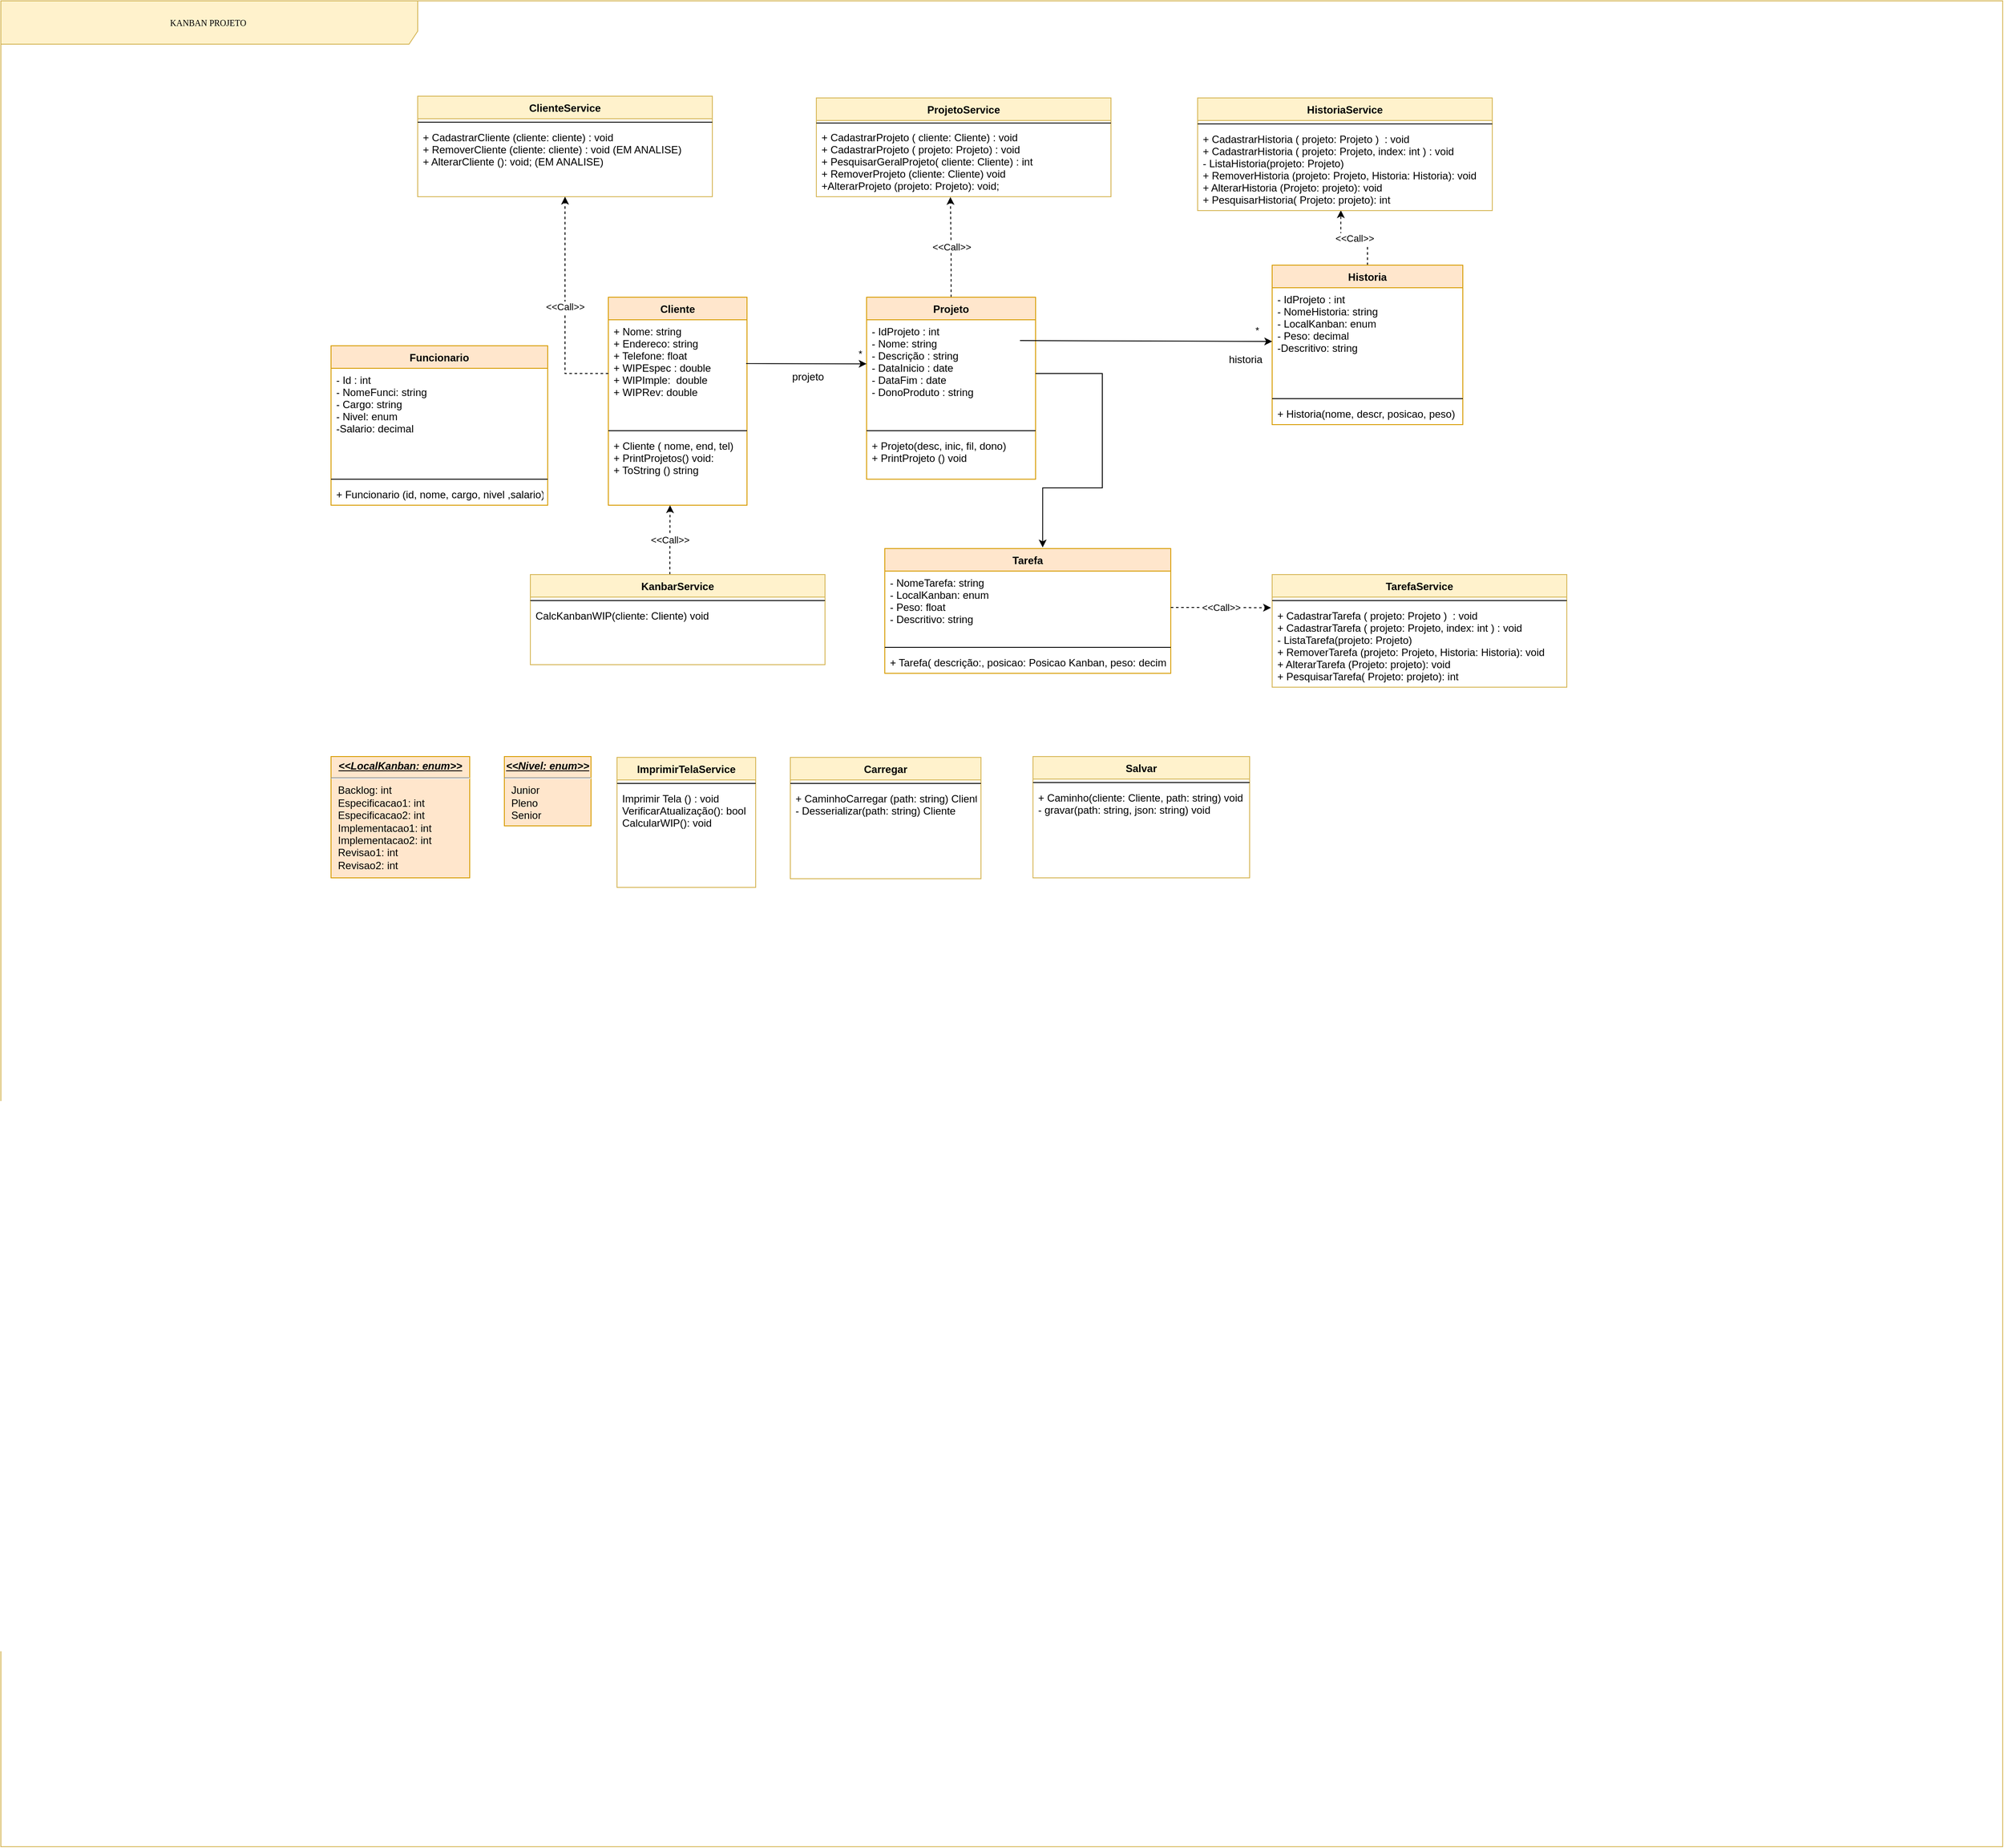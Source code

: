<mxfile version="16.0.2" type="device"><diagram name="Page-1" id="c4acf3e9-155e-7222-9cf6-157b1a14988f"><mxGraphModel dx="1597" dy="2086" grid="1" gridSize="10" guides="1" tooltips="1" connect="1" arrows="1" fold="1" page="1" pageScale="1" pageWidth="850" pageHeight="1100" background="none" math="0" shadow="0"><root><mxCell id="0"/><mxCell id="1" parent="0"/><mxCell id="5EQMCUn3V3b_H1tTBjYt-36" value="KANBAN PROJETO&amp;nbsp;" style="shape=umlFrame;whiteSpace=wrap;html=1;rounded=0;shadow=0;comic=0;labelBackgroundColor=none;strokeWidth=1;fontFamily=Verdana;fontSize=10;align=center;fillColor=#fff2cc;strokeColor=#d6b656;width=481;height=50;" parent="1" vertex="1"><mxGeometry x="209" y="-1040" width="2310" height="2130" as="geometry"/></mxCell><mxCell id="yaDTmzA3mGwhJxlh2A7t-3" value="&amp;lt;&amp;lt;Call&amp;gt;&amp;gt;" style="edgeStyle=orthogonalEdgeStyle;rounded=0;orthogonalLoop=1;jettySize=auto;html=1;entryX=0.455;entryY=1.004;entryDx=0;entryDy=0;entryPerimeter=0;dashed=1;" edge="1" parent="1" source="5EQMCUn3V3b_H1tTBjYt-5" target="XKX9f8Z2N247sS6yiGiU-8"><mxGeometry relative="1" as="geometry"/></mxCell><mxCell id="5EQMCUn3V3b_H1tTBjYt-5" value="Projeto" style="swimlane;fontStyle=1;align=center;verticalAlign=top;childLayout=stackLayout;horizontal=1;startSize=26;horizontalStack=0;resizeParent=1;resizeParentMax=0;resizeLast=0;collapsible=1;marginBottom=0;fillColor=#ffe6cc;strokeColor=#d79b00;" parent="1" vertex="1"><mxGeometry x="1208" y="-698" width="195" height="210" as="geometry"/></mxCell><mxCell id="5EQMCUn3V3b_H1tTBjYt-6" value="- IdProjeto : int&#10;- Nome: string&#10;- Descrição : string&#10;- DataInicio : date&#10;- DataFim : date&#10;- DonoProduto : string&#10;" style="text;strokeColor=none;fillColor=none;align=left;verticalAlign=top;spacingLeft=4;spacingRight=4;overflow=hidden;rotatable=0;points=[[0,0.5],[1,0.5]];portConstraint=eastwest;" parent="5EQMCUn3V3b_H1tTBjYt-5" vertex="1"><mxGeometry y="26" width="195" height="124" as="geometry"/></mxCell><mxCell id="5EQMCUn3V3b_H1tTBjYt-7" value="" style="line;strokeWidth=1;fillColor=none;align=left;verticalAlign=middle;spacingTop=-1;spacingLeft=3;spacingRight=3;rotatable=0;labelPosition=right;points=[];portConstraint=eastwest;" parent="5EQMCUn3V3b_H1tTBjYt-5" vertex="1"><mxGeometry y="150" width="195" height="8" as="geometry"/></mxCell><mxCell id="5EQMCUn3V3b_H1tTBjYt-8" value="+ Projeto(desc, inic, fil, dono)&#10;+ PrintProjeto () void" style="text;strokeColor=none;fillColor=none;align=left;verticalAlign=top;spacingLeft=4;spacingRight=4;overflow=hidden;rotatable=0;points=[[0,0.5],[1,0.5]];portConstraint=eastwest;" parent="5EQMCUn3V3b_H1tTBjYt-5" vertex="1"><mxGeometry y="158" width="195" height="52" as="geometry"/></mxCell><mxCell id="5EQMCUn3V3b_H1tTBjYt-10" value="Cliente" style="swimlane;fontStyle=1;align=center;verticalAlign=top;childLayout=stackLayout;horizontal=1;startSize=26;horizontalStack=0;resizeParent=1;resizeParentMax=0;resizeLast=0;collapsible=1;marginBottom=0;fillColor=#ffe6cc;strokeColor=#d79b00;" parent="1" vertex="1"><mxGeometry x="910" y="-698" width="160" height="240" as="geometry"/></mxCell><mxCell id="5EQMCUn3V3b_H1tTBjYt-11" value="+ Nome: string&#10;+ Endereco: string&#10;+ Telefone: float&#10;+ WIPEspec : double&#10;+ WIPImple:  double&#10;+ WIPRev: double" style="text;strokeColor=none;fillColor=none;align=left;verticalAlign=top;spacingLeft=4;spacingRight=4;overflow=hidden;rotatable=0;points=[[0,0.5],[1,0.5]];portConstraint=eastwest;" parent="5EQMCUn3V3b_H1tTBjYt-10" vertex="1"><mxGeometry y="26" width="160" height="124" as="geometry"/></mxCell><mxCell id="5EQMCUn3V3b_H1tTBjYt-12" value="" style="line;strokeWidth=1;fillColor=none;align=left;verticalAlign=middle;spacingTop=-1;spacingLeft=3;spacingRight=3;rotatable=0;labelPosition=right;points=[];portConstraint=eastwest;" parent="5EQMCUn3V3b_H1tTBjYt-10" vertex="1"><mxGeometry y="150" width="160" height="8" as="geometry"/></mxCell><mxCell id="5EQMCUn3V3b_H1tTBjYt-13" value="+ Cliente ( nome, end, tel)&#10;+ PrintProjetos() void:&#10;+ ToString () string" style="text;strokeColor=none;fillColor=none;align=left;verticalAlign=top;spacingLeft=4;spacingRight=4;overflow=hidden;rotatable=0;points=[[0,0.5],[1,0.5]];portConstraint=eastwest;" parent="5EQMCUn3V3b_H1tTBjYt-10" vertex="1"><mxGeometry y="158" width="160" height="82" as="geometry"/></mxCell><mxCell id="yaDTmzA3mGwhJxlh2A7t-4" value="&amp;lt;&amp;lt;Call&amp;gt;&amp;gt;" style="edgeStyle=orthogonalEdgeStyle;rounded=0;orthogonalLoop=1;jettySize=auto;html=1;entryX=0.486;entryY=0.996;entryDx=0;entryDy=0;entryPerimeter=0;dashed=1;" edge="1" parent="1" source="5EQMCUn3V3b_H1tTBjYt-14" target="XKX9f8Z2N247sS6yiGiU-11"><mxGeometry relative="1" as="geometry"/></mxCell><mxCell id="5EQMCUn3V3b_H1tTBjYt-14" value="Historia" style="swimlane;fontStyle=1;align=center;verticalAlign=top;childLayout=stackLayout;horizontal=1;startSize=26;horizontalStack=0;resizeParent=1;resizeParentMax=0;resizeLast=0;collapsible=1;marginBottom=0;fillColor=#ffe6cc;strokeColor=#d79b00;" parent="1" vertex="1"><mxGeometry x="1676" y="-735" width="220" height="184" as="geometry"/></mxCell><mxCell id="5EQMCUn3V3b_H1tTBjYt-15" value="- IdProjeto : int&#10;- NomeHistoria: string&#10;- LocalKanban: enum&#10;- Peso: decimal&#10;-Descritivo: string" style="text;strokeColor=none;fillColor=none;align=left;verticalAlign=top;spacingLeft=4;spacingRight=4;overflow=hidden;rotatable=0;points=[[0,0.5],[1,0.5]];portConstraint=eastwest;" parent="5EQMCUn3V3b_H1tTBjYt-14" vertex="1"><mxGeometry y="26" width="220" height="124" as="geometry"/></mxCell><mxCell id="5EQMCUn3V3b_H1tTBjYt-16" value="" style="line;strokeWidth=1;fillColor=none;align=left;verticalAlign=middle;spacingTop=-1;spacingLeft=3;spacingRight=3;rotatable=0;labelPosition=right;points=[];portConstraint=eastwest;" parent="5EQMCUn3V3b_H1tTBjYt-14" vertex="1"><mxGeometry y="150" width="220" height="8" as="geometry"/></mxCell><mxCell id="5EQMCUn3V3b_H1tTBjYt-17" value="+ Historia(nome, descr, posicao, peso)" style="text;strokeColor=none;fillColor=none;align=left;verticalAlign=top;spacingLeft=4;spacingRight=4;overflow=hidden;rotatable=0;points=[[0,0.5],[1,0.5]];portConstraint=eastwest;" parent="5EQMCUn3V3b_H1tTBjYt-14" vertex="1"><mxGeometry y="158" width="220" height="26" as="geometry"/></mxCell><mxCell id="5EQMCUn3V3b_H1tTBjYt-18" value="Tarefa" style="swimlane;fontStyle=1;align=center;verticalAlign=top;childLayout=stackLayout;horizontal=1;startSize=26;horizontalStack=0;resizeParent=1;resizeParentMax=0;resizeLast=0;collapsible=1;marginBottom=0;fillColor=#ffe6cc;strokeColor=#d79b00;" parent="1" vertex="1"><mxGeometry x="1229" y="-408" width="330" height="144" as="geometry"/></mxCell><mxCell id="5EQMCUn3V3b_H1tTBjYt-19" value="- NomeTarefa: string&#10;- LocalKanban: enum&#10;- Peso: float&#10;- Descritivo: string&#10;" style="text;strokeColor=none;fillColor=none;align=left;verticalAlign=top;spacingLeft=4;spacingRight=4;overflow=hidden;rotatable=0;points=[[0,0.5],[1,0.5]];portConstraint=eastwest;" parent="5EQMCUn3V3b_H1tTBjYt-18" vertex="1"><mxGeometry y="26" width="330" height="84" as="geometry"/></mxCell><mxCell id="5EQMCUn3V3b_H1tTBjYt-20" value="" style="line;strokeWidth=1;fillColor=none;align=left;verticalAlign=middle;spacingTop=-1;spacingLeft=3;spacingRight=3;rotatable=0;labelPosition=right;points=[];portConstraint=eastwest;" parent="5EQMCUn3V3b_H1tTBjYt-18" vertex="1"><mxGeometry y="110" width="330" height="8" as="geometry"/></mxCell><mxCell id="5EQMCUn3V3b_H1tTBjYt-21" value="+ Tarefa( descrição:, posicao: Posicao Kanban, peso: decimal" style="text;strokeColor=none;fillColor=none;align=left;verticalAlign=top;spacingLeft=4;spacingRight=4;overflow=hidden;rotatable=0;points=[[0,0.5],[1,0.5]];portConstraint=eastwest;" parent="5EQMCUn3V3b_H1tTBjYt-18" vertex="1"><mxGeometry y="118" width="330" height="26" as="geometry"/></mxCell><mxCell id="5EQMCUn3V3b_H1tTBjYt-22" value="Funcionario" style="swimlane;fontStyle=1;align=center;verticalAlign=top;childLayout=stackLayout;horizontal=1;startSize=26;horizontalStack=0;resizeParent=1;resizeParentMax=0;resizeLast=0;collapsible=1;marginBottom=0;fillColor=#ffe6cc;strokeColor=#d79b00;" parent="1" vertex="1"><mxGeometry x="590" y="-642" width="250" height="184" as="geometry"/></mxCell><mxCell id="5EQMCUn3V3b_H1tTBjYt-23" value="- Id : int&#10;- NomeFunci: string&#10;- Cargo: string&#10;- Nivel: enum&#10;-Salario: decimal&#10;" style="text;strokeColor=none;fillColor=none;align=left;verticalAlign=top;spacingLeft=4;spacingRight=4;overflow=hidden;rotatable=0;points=[[0,0.5],[1,0.5]];portConstraint=eastwest;" parent="5EQMCUn3V3b_H1tTBjYt-22" vertex="1"><mxGeometry y="26" width="250" height="124" as="geometry"/></mxCell><mxCell id="5EQMCUn3V3b_H1tTBjYt-24" value="" style="line;strokeWidth=1;fillColor=none;align=left;verticalAlign=middle;spacingTop=-1;spacingLeft=3;spacingRight=3;rotatable=0;labelPosition=right;points=[];portConstraint=eastwest;" parent="5EQMCUn3V3b_H1tTBjYt-22" vertex="1"><mxGeometry y="150" width="250" height="8" as="geometry"/></mxCell><mxCell id="5EQMCUn3V3b_H1tTBjYt-25" value="+ Funcionario (id, nome, cargo, nivel ,salario)" style="text;strokeColor=none;fillColor=none;align=left;verticalAlign=top;spacingLeft=4;spacingRight=4;overflow=hidden;rotatable=0;points=[[0,0.5],[1,0.5]];portConstraint=eastwest;" parent="5EQMCUn3V3b_H1tTBjYt-22" vertex="1"><mxGeometry y="158" width="250" height="26" as="geometry"/></mxCell><mxCell id="5EQMCUn3V3b_H1tTBjYt-26" value="&lt;p style=&quot;margin: 0px ; margin-top: 4px ; text-align: center ; text-decoration: underline&quot;&gt;&lt;b&gt;&lt;i&gt;&amp;lt;&amp;lt;LocalKanban: enum&amp;gt;&amp;gt;&lt;/i&gt;&lt;/b&gt;&lt;/p&gt;&lt;hr&gt;&lt;p style=&quot;margin: 0px ; margin-left: 8px&quot;&gt;Backlog: int&lt;/p&gt;&lt;p style=&quot;margin: 0px ; margin-left: 8px&quot;&gt;Especificacao1: int&lt;/p&gt;&lt;p style=&quot;margin: 0px ; margin-left: 8px&quot;&gt;Especificacao2: int&lt;/p&gt;&lt;p style=&quot;margin: 0px ; margin-left: 8px&quot;&gt;Implementacao1: int&lt;/p&gt;&lt;p style=&quot;margin: 0px ; margin-left: 8px&quot;&gt;Implementacao2: int&lt;/p&gt;&lt;p style=&quot;margin: 0px ; margin-left: 8px&quot;&gt;Revisao1: int&lt;/p&gt;&lt;p style=&quot;margin: 0px ; margin-left: 8px&quot;&gt;Revisao2: int&lt;/p&gt;" style="verticalAlign=top;align=left;overflow=fill;fontSize=12;fontFamily=Helvetica;html=1;fillColor=#ffe6cc;strokeColor=#d79b00;" parent="1" vertex="1"><mxGeometry x="590" y="-168" width="160" height="140" as="geometry"/></mxCell><mxCell id="5EQMCUn3V3b_H1tTBjYt-27" value="&lt;p style=&quot;margin: 0px ; margin-top: 4px ; text-align: center ; text-decoration: underline&quot;&gt;&lt;b&gt;&lt;i&gt;&amp;lt;&amp;lt;Nivel: enum&amp;gt;&amp;gt;&lt;/i&gt;&lt;/b&gt;&lt;/p&gt;&lt;hr&gt;&lt;p style=&quot;margin: 0px ; margin-left: 8px&quot;&gt;Junior&lt;/p&gt;&lt;p style=&quot;margin: 0px ; margin-left: 8px&quot;&gt;&lt;span&gt;Pleno&lt;/span&gt;&lt;br&gt;&lt;/p&gt;&lt;p style=&quot;margin: 0px ; margin-left: 8px&quot;&gt;&lt;span&gt;Senior&lt;/span&gt;&lt;br&gt;&lt;/p&gt;&lt;p style=&quot;margin: 0px ; margin-left: 8px&quot;&gt;&lt;br&gt;&lt;/p&gt;" style="verticalAlign=top;align=left;overflow=fill;fontSize=12;fontFamily=Helvetica;html=1;fillColor=#ffe6cc;strokeColor=#d79b00;" parent="1" vertex="1"><mxGeometry x="790" y="-168" width="100" height="80" as="geometry"/></mxCell><mxCell id="XKX9f8Z2N247sS6yiGiU-5" value="ProjetoService" style="swimlane;fontStyle=1;align=center;verticalAlign=top;childLayout=stackLayout;horizontal=1;startSize=26;horizontalStack=0;resizeParent=1;resizeParentMax=0;resizeLast=0;collapsible=1;marginBottom=0;fillColor=#fff2cc;strokeColor=#d6b656;" parent="1" vertex="1"><mxGeometry x="1150" y="-928" width="340" height="114" as="geometry"/></mxCell><mxCell id="XKX9f8Z2N247sS6yiGiU-7" value="" style="line;strokeWidth=1;fillColor=none;align=left;verticalAlign=middle;spacingTop=-1;spacingLeft=3;spacingRight=3;rotatable=0;labelPosition=right;points=[];portConstraint=eastwest;" parent="XKX9f8Z2N247sS6yiGiU-5" vertex="1"><mxGeometry y="26" width="340" height="6" as="geometry"/></mxCell><mxCell id="XKX9f8Z2N247sS6yiGiU-8" value="+ CadastrarProjeto ( cliente: Cliente) : void&#10;+ CadastrarProjeto ( projeto: Projeto) : void&#10;+ PesquisarGeralProjeto( cliente: Cliente) : int&#10;+ RemoverProjeto (cliente: Cliente) void&#10;+AlterarProjeto (projeto: Projeto): void;" style="text;strokeColor=none;fillColor=none;align=left;verticalAlign=top;spacingLeft=4;spacingRight=4;overflow=hidden;rotatable=0;points=[[0,0.5],[1,0.5]];portConstraint=eastwest;" parent="XKX9f8Z2N247sS6yiGiU-5" vertex="1"><mxGeometry y="32" width="340" height="82" as="geometry"/></mxCell><mxCell id="XKX9f8Z2N247sS6yiGiU-9" value="HistoriaService" style="swimlane;fontStyle=1;align=center;verticalAlign=top;childLayout=stackLayout;horizontal=1;startSize=26;horizontalStack=0;resizeParent=1;resizeParentMax=0;resizeLast=0;collapsible=1;marginBottom=0;fillColor=#fff2cc;strokeColor=#d6b656;" parent="1" vertex="1"><mxGeometry x="1590" y="-928" width="340" height="130" as="geometry"/></mxCell><mxCell id="XKX9f8Z2N247sS6yiGiU-10" value="" style="line;strokeWidth=1;fillColor=none;align=left;verticalAlign=middle;spacingTop=-1;spacingLeft=3;spacingRight=3;rotatable=0;labelPosition=right;points=[];portConstraint=eastwest;" parent="XKX9f8Z2N247sS6yiGiU-9" vertex="1"><mxGeometry y="26" width="340" height="8" as="geometry"/></mxCell><mxCell id="XKX9f8Z2N247sS6yiGiU-11" value="+ CadastrarHistoria ( projeto: Projeto )  : void&#10;+ CadastrarHistoria ( projeto: Projeto, index: int ) : void&#10;- ListaHistoria(projeto: Projeto)&#10;+ RemoverHistoria (projeto: Projeto, Historia: Historia): void&#10;+ AlterarHistoria (Projeto: projeto): void&#10;+ PesquisarHistoria( Projeto: projeto): int" style="text;strokeColor=none;fillColor=none;align=left;verticalAlign=top;spacingLeft=4;spacingRight=4;overflow=hidden;rotatable=0;points=[[0,0.5],[1,0.5]];portConstraint=eastwest;" parent="XKX9f8Z2N247sS6yiGiU-9" vertex="1"><mxGeometry y="34" width="340" height="96" as="geometry"/></mxCell><mxCell id="XKX9f8Z2N247sS6yiGiU-12" value="TarefaService" style="swimlane;fontStyle=1;align=center;verticalAlign=top;childLayout=stackLayout;horizontal=1;startSize=26;horizontalStack=0;resizeParent=1;resizeParentMax=0;resizeLast=0;collapsible=1;marginBottom=0;fillColor=#fff2cc;strokeColor=#d6b656;" parent="1" vertex="1"><mxGeometry x="1676" y="-378" width="340" height="130" as="geometry"/></mxCell><mxCell id="XKX9f8Z2N247sS6yiGiU-13" value="" style="line;strokeWidth=1;fillColor=none;align=left;verticalAlign=middle;spacingTop=-1;spacingLeft=3;spacingRight=3;rotatable=0;labelPosition=right;points=[];portConstraint=eastwest;" parent="XKX9f8Z2N247sS6yiGiU-12" vertex="1"><mxGeometry y="26" width="340" height="8" as="geometry"/></mxCell><mxCell id="XKX9f8Z2N247sS6yiGiU-14" value="+ CadastrarTarefa ( projeto: Projeto )  : void&#10;+ CadastrarTarefa ( projeto: Projeto, index: int ) : void&#10;- ListaTarefa(projeto: Projeto)&#10;+ RemoverTarefa (projeto: Projeto, Historia: Historia): void&#10;+ AlterarTarefa (Projeto: projeto): void&#10;+ PesquisarTarefa( Projeto: projeto): int" style="text;strokeColor=none;fillColor=none;align=left;verticalAlign=top;spacingLeft=4;spacingRight=4;overflow=hidden;rotatable=0;points=[[0,0.5],[1,0.5]];portConstraint=eastwest;" parent="XKX9f8Z2N247sS6yiGiU-12" vertex="1"><mxGeometry y="34" width="340" height="96" as="geometry"/></mxCell><mxCell id="XKX9f8Z2N247sS6yiGiU-26" value="ImprimirTelaService" style="swimlane;fontStyle=1;align=center;verticalAlign=top;childLayout=stackLayout;horizontal=1;startSize=26;horizontalStack=0;resizeParent=1;resizeParentMax=0;resizeLast=0;collapsible=1;marginBottom=0;fillColor=#fff2cc;strokeColor=#d6b656;" parent="1" vertex="1"><mxGeometry x="920" y="-167" width="160" height="150" as="geometry"/></mxCell><mxCell id="XKX9f8Z2N247sS6yiGiU-28" value="" style="line;strokeWidth=1;fillColor=none;align=left;verticalAlign=middle;spacingTop=-1;spacingLeft=3;spacingRight=3;rotatable=0;labelPosition=right;points=[];portConstraint=eastwest;" parent="XKX9f8Z2N247sS6yiGiU-26" vertex="1"><mxGeometry y="26" width="160" height="8" as="geometry"/></mxCell><mxCell id="XKX9f8Z2N247sS6yiGiU-29" value="Imprimir Tela () : void&#10;VerificarAtualização(): bool&#10;CalcularWIP(): void" style="text;strokeColor=none;fillColor=none;align=left;verticalAlign=top;spacingLeft=4;spacingRight=4;overflow=hidden;rotatable=0;points=[[0,0.5],[1,0.5]];portConstraint=eastwest;" parent="XKX9f8Z2N247sS6yiGiU-26" vertex="1"><mxGeometry y="34" width="160" height="116" as="geometry"/></mxCell><mxCell id="XKX9f8Z2N247sS6yiGiU-30" value="Carregar" style="swimlane;fontStyle=1;align=center;verticalAlign=top;childLayout=stackLayout;horizontal=1;startSize=26;horizontalStack=0;resizeParent=1;resizeParentMax=0;resizeLast=0;collapsible=1;marginBottom=0;fillColor=#fff2cc;strokeColor=#d6b656;" parent="1" vertex="1"><mxGeometry x="1120" y="-167" width="220" height="140" as="geometry"/></mxCell><mxCell id="XKX9f8Z2N247sS6yiGiU-31" value="" style="line;strokeWidth=1;fillColor=none;align=left;verticalAlign=middle;spacingTop=-1;spacingLeft=3;spacingRight=3;rotatable=0;labelPosition=right;points=[];portConstraint=eastwest;" parent="XKX9f8Z2N247sS6yiGiU-30" vertex="1"><mxGeometry y="26" width="220" height="8" as="geometry"/></mxCell><mxCell id="XKX9f8Z2N247sS6yiGiU-32" value="+ CaminhoCarregar (path: string) Cliente&#10;- Desserializar(path: string) Cliente" style="text;strokeColor=none;fillColor=none;align=left;verticalAlign=top;spacingLeft=4;spacingRight=4;overflow=hidden;rotatable=0;points=[[0,0.5],[1,0.5]];portConstraint=eastwest;" parent="XKX9f8Z2N247sS6yiGiU-30" vertex="1"><mxGeometry y="34" width="220" height="106" as="geometry"/></mxCell><mxCell id="XKX9f8Z2N247sS6yiGiU-36" value="" style="endArrow=classic;html=1;edgeStyle=orthogonalEdgeStyle;rounded=0;entryX=0;entryY=0.41;entryDx=0;entryDy=0;entryPerimeter=0;exitX=1.002;exitY=0.407;exitDx=0;exitDy=0;exitPerimeter=0;endFill=1;" parent="1" source="5EQMCUn3V3b_H1tTBjYt-11" target="5EQMCUn3V3b_H1tTBjYt-6" edge="1"><mxGeometry relative="1" as="geometry"><mxPoint x="1090" y="-618" as="sourcePoint"/><mxPoint x="1250" y="-618" as="targetPoint"/><Array as="points"><mxPoint x="1069" y="-621"/></Array></mxGeometry></mxCell><mxCell id="XKX9f8Z2N247sS6yiGiU-38" value="*" style="edgeLabel;resizable=0;html=1;align=right;verticalAlign=bottom;" parent="XKX9f8Z2N247sS6yiGiU-36" connectable="0" vertex="1"><mxGeometry x="1" relative="1" as="geometry"><mxPoint x="-5" y="-3" as="offset"/></mxGeometry></mxCell><mxCell id="XKX9f8Z2N247sS6yiGiU-40" value="projeto" style="text;html=1;resizable=0;autosize=1;align=center;verticalAlign=middle;points=[];fillColor=none;strokeColor=none;rounded=0;" parent="1" vertex="1"><mxGeometry x="1115" y="-616" width="50" height="20" as="geometry"/></mxCell><mxCell id="XKX9f8Z2N247sS6yiGiU-41" value="" style="endArrow=classic;html=1;edgeStyle=orthogonalEdgeStyle;rounded=0;startArrow=none;startFill=0;endFill=1;entryX=0;entryY=0.5;entryDx=0;entryDy=0;" parent="1" edge="1" target="5EQMCUn3V3b_H1tTBjYt-15"><mxGeometry relative="1" as="geometry"><mxPoint x="1385" y="-648" as="sourcePoint"/><mxPoint x="1490" y="-648" as="targetPoint"/><Array as="points"/></mxGeometry></mxCell><mxCell id="XKX9f8Z2N247sS6yiGiU-43" value="*" style="edgeLabel;resizable=0;html=1;align=right;verticalAlign=bottom;" parent="XKX9f8Z2N247sS6yiGiU-41" connectable="0" vertex="1"><mxGeometry x="1" relative="1" as="geometry"><mxPoint x="-14" y="-5" as="offset"/></mxGeometry></mxCell><mxCell id="XKX9f8Z2N247sS6yiGiU-46" value="historia" style="text;html=1;resizable=0;autosize=1;align=center;verticalAlign=middle;points=[];fillColor=none;strokeColor=none;rounded=0;" parent="1" vertex="1"><mxGeometry x="1620" y="-636" width="50" height="20" as="geometry"/></mxCell><mxCell id="XKX9f8Z2N247sS6yiGiU-57" value="ClienteService" style="swimlane;fontStyle=1;align=center;verticalAlign=top;childLayout=stackLayout;horizontal=1;startSize=26;horizontalStack=0;resizeParent=1;resizeParentMax=0;resizeLast=0;collapsible=1;marginBottom=0;fillColor=#fff2cc;strokeColor=#d6b656;" parent="1" vertex="1"><mxGeometry x="690" y="-930" width="340" height="116" as="geometry"/></mxCell><mxCell id="XKX9f8Z2N247sS6yiGiU-58" value="" style="line;strokeWidth=1;fillColor=none;align=left;verticalAlign=middle;spacingTop=-1;spacingLeft=3;spacingRight=3;rotatable=0;labelPosition=right;points=[];portConstraint=eastwest;" parent="XKX9f8Z2N247sS6yiGiU-57" vertex="1"><mxGeometry y="26" width="340" height="8" as="geometry"/></mxCell><mxCell id="XKX9f8Z2N247sS6yiGiU-59" value="+ CadastrarCliente (cliente: cliente) : void&#10;+ RemoverCliente (cliente: cliente) : void (EM ANALISE)&#10;+ AlterarCliente (): void; (EM ANALISE)" style="text;strokeColor=none;fillColor=none;align=left;verticalAlign=top;spacingLeft=4;spacingRight=4;overflow=hidden;rotatable=0;points=[[0,0.5],[1,0.5]];portConstraint=eastwest;fontColor=#000000;" parent="XKX9f8Z2N247sS6yiGiU-57" vertex="1"><mxGeometry y="34" width="340" height="82" as="geometry"/></mxCell><mxCell id="yaDTmzA3mGwhJxlh2A7t-5" value="&amp;lt;&amp;lt;Call&amp;gt;&amp;gt;" style="edgeStyle=orthogonalEdgeStyle;rounded=0;orthogonalLoop=1;jettySize=auto;html=1;entryX=-0.004;entryY=0.045;entryDx=0;entryDy=0;entryPerimeter=0;dashed=1;" edge="1" parent="1" source="5EQMCUn3V3b_H1tTBjYt-19" target="XKX9f8Z2N247sS6yiGiU-14"><mxGeometry relative="1" as="geometry"/></mxCell><mxCell id="yaDTmzA3mGwhJxlh2A7t-6" value="&amp;lt;&amp;lt;Call&amp;gt;&amp;gt;" style="edgeStyle=orthogonalEdgeStyle;rounded=0;orthogonalLoop=1;jettySize=auto;html=1;entryX=0.5;entryY=1;entryDx=0;entryDy=0;dashed=1;" edge="1" parent="1" source="5EQMCUn3V3b_H1tTBjYt-11" target="XKX9f8Z2N247sS6yiGiU-57"><mxGeometry relative="1" as="geometry"/></mxCell><mxCell id="yaDTmzA3mGwhJxlh2A7t-7" value="Salvar" style="swimlane;fontStyle=1;align=center;verticalAlign=top;childLayout=stackLayout;horizontal=1;startSize=26;horizontalStack=0;resizeParent=1;resizeParentMax=0;resizeLast=0;collapsible=1;marginBottom=0;fillColor=#fff2cc;strokeColor=#d6b656;" vertex="1" parent="1"><mxGeometry x="1400" y="-168" width="250" height="140" as="geometry"/></mxCell><mxCell id="yaDTmzA3mGwhJxlh2A7t-8" value="" style="line;strokeWidth=1;fillColor=none;align=left;verticalAlign=middle;spacingTop=-1;spacingLeft=3;spacingRight=3;rotatable=0;labelPosition=right;points=[];portConstraint=eastwest;" vertex="1" parent="yaDTmzA3mGwhJxlh2A7t-7"><mxGeometry y="26" width="250" height="8" as="geometry"/></mxCell><mxCell id="yaDTmzA3mGwhJxlh2A7t-9" value="+ Caminho(cliente: Cliente, path: string) void&#10;- gravar(path: string, json: string) void" style="text;strokeColor=none;fillColor=none;align=left;verticalAlign=top;spacingLeft=4;spacingRight=4;overflow=hidden;rotatable=0;points=[[0,0.5],[1,0.5]];portConstraint=eastwest;" vertex="1" parent="yaDTmzA3mGwhJxlh2A7t-7"><mxGeometry y="34" width="250" height="106" as="geometry"/></mxCell><mxCell id="yaDTmzA3mGwhJxlh2A7t-17" value="&amp;lt;&amp;lt;Call&amp;gt;&amp;gt;" style="edgeStyle=orthogonalEdgeStyle;rounded=0;orthogonalLoop=1;jettySize=auto;html=1;entryX=0.445;entryY=1.001;entryDx=0;entryDy=0;entryPerimeter=0;dashed=1;" edge="1" parent="1" source="yaDTmzA3mGwhJxlh2A7t-11" target="5EQMCUn3V3b_H1tTBjYt-13"><mxGeometry relative="1" as="geometry"><Array as="points"><mxPoint x="981" y="-398"/><mxPoint x="981" y="-398"/></Array></mxGeometry></mxCell><mxCell id="yaDTmzA3mGwhJxlh2A7t-11" value="KanbarService" style="swimlane;fontStyle=1;align=center;verticalAlign=top;childLayout=stackLayout;horizontal=1;startSize=26;horizontalStack=0;resizeParent=1;resizeParentMax=0;resizeLast=0;collapsible=1;marginBottom=0;fillColor=#fff2cc;strokeColor=#d6b656;" vertex="1" parent="1"><mxGeometry x="820" y="-378" width="340" height="104" as="geometry"/></mxCell><mxCell id="yaDTmzA3mGwhJxlh2A7t-13" value="" style="line;strokeWidth=1;fillColor=none;align=left;verticalAlign=middle;spacingTop=-1;spacingLeft=3;spacingRight=3;rotatable=0;labelPosition=right;points=[];portConstraint=eastwest;" vertex="1" parent="yaDTmzA3mGwhJxlh2A7t-11"><mxGeometry y="26" width="340" height="8" as="geometry"/></mxCell><mxCell id="yaDTmzA3mGwhJxlh2A7t-14" value="CalcKanbanWIP(cliente: Cliente) void" style="text;strokeColor=none;fillColor=none;align=left;verticalAlign=top;spacingLeft=4;spacingRight=4;overflow=hidden;rotatable=0;points=[[0,0.5],[1,0.5]];portConstraint=eastwest;" vertex="1" parent="yaDTmzA3mGwhJxlh2A7t-11"><mxGeometry y="34" width="340" height="70" as="geometry"/></mxCell><mxCell id="yaDTmzA3mGwhJxlh2A7t-19" style="edgeStyle=orthogonalEdgeStyle;rounded=0;orthogonalLoop=1;jettySize=auto;html=1;entryX=0.552;entryY=-0.009;entryDx=0;entryDy=0;entryPerimeter=0;" edge="1" parent="1" source="5EQMCUn3V3b_H1tTBjYt-6" target="5EQMCUn3V3b_H1tTBjYt-18"><mxGeometry relative="1" as="geometry"><Array as="points"><mxPoint x="1480" y="-610"/><mxPoint x="1480" y="-478"/><mxPoint x="1411" y="-478"/></Array></mxGeometry></mxCell></root></mxGraphModel></diagram></mxfile>